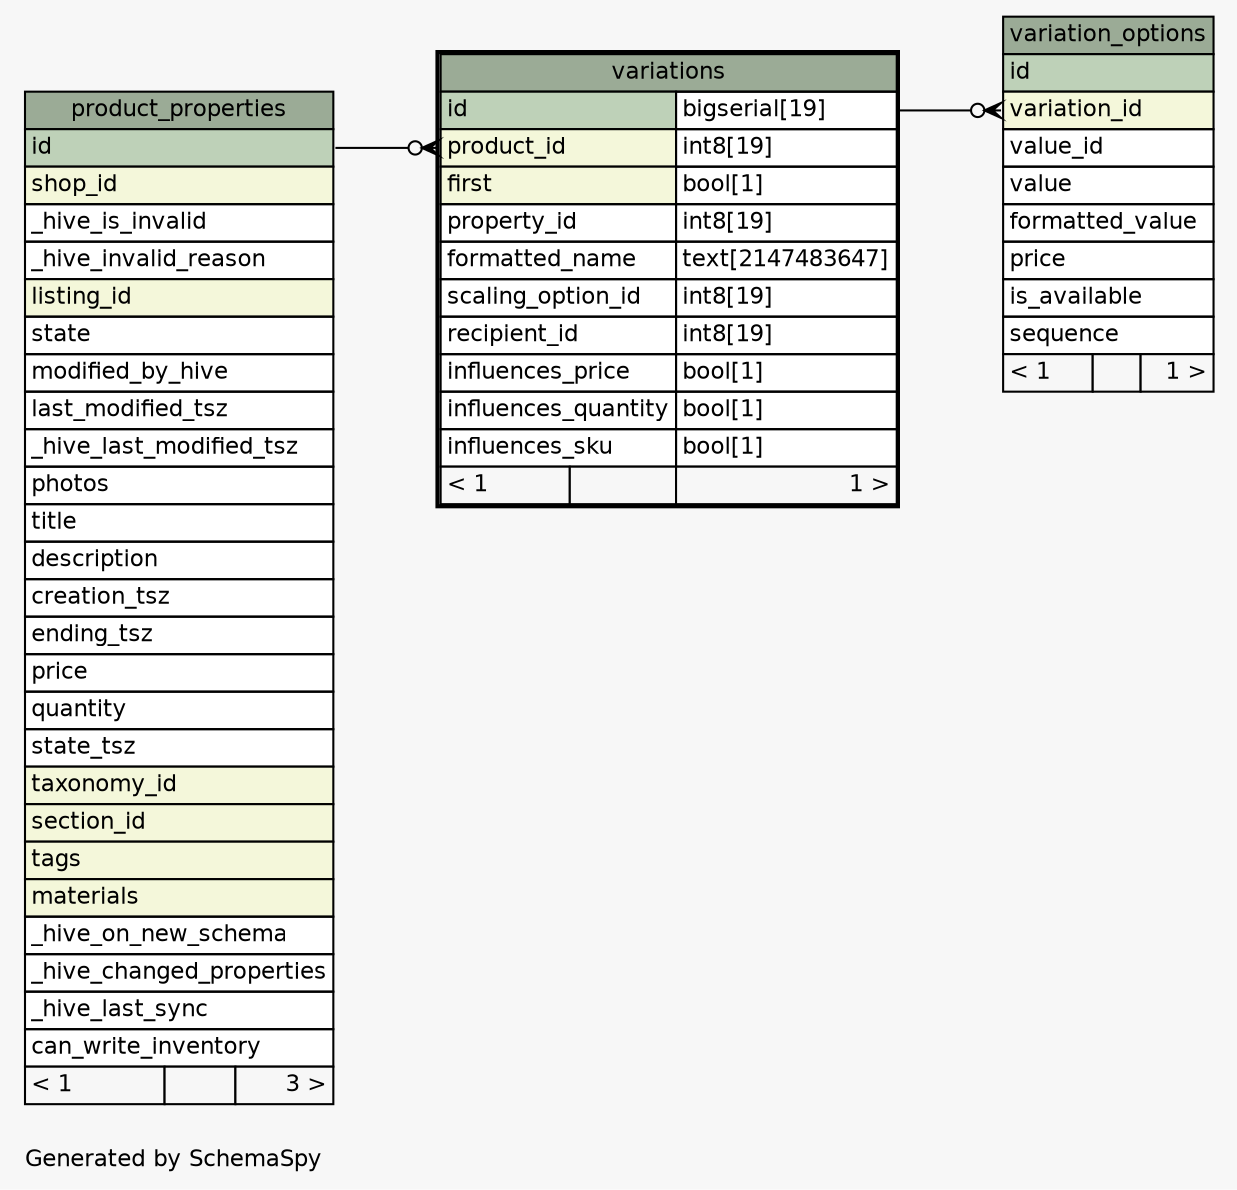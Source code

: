 // dot 2.40.1 on Linux 4.12.12-gentoo
// SchemaSpy rev 590
digraph "oneDegreeRelationshipsDiagram" {
  graph [
    rankdir="RL"
    bgcolor="#f7f7f7"
    label="\nGenerated by SchemaSpy"
    labeljust="l"
    nodesep="0.18"
    ranksep="0.46"
    fontname="Helvetica"
    fontsize="11"
  ];
  node [
    fontname="Helvetica"
    fontsize="11"
    shape="plaintext"
  ];
  edge [
    arrowsize="0.8"
  ];
  "variation_options":"variation_id":w -> "variations":"id.type":e [arrowhead=none dir=back arrowtail=crowodot];
  "variations":"product_id":w -> "product_properties":"id":e [arrowhead=none dir=back arrowtail=crowodot];
  "product_properties" [
    label=<
    <TABLE BORDER="0" CELLBORDER="1" CELLSPACING="0" BGCOLOR="#ffffff">
      <TR><TD COLSPAN="3" BGCOLOR="#9bab96" ALIGN="CENTER">product_properties</TD></TR>
      <TR><TD PORT="id" COLSPAN="3" BGCOLOR="#bed1b8" ALIGN="LEFT">id</TD></TR>
      <TR><TD PORT="shop_id" COLSPAN="3" BGCOLOR="#f4f7da" ALIGN="LEFT">shop_id</TD></TR>
      <TR><TD PORT="_hive_is_invalid" COLSPAN="3" ALIGN="LEFT">_hive_is_invalid</TD></TR>
      <TR><TD PORT="_hive_invalid_reason" COLSPAN="3" ALIGN="LEFT">_hive_invalid_reason</TD></TR>
      <TR><TD PORT="listing_id" COLSPAN="3" BGCOLOR="#f4f7da" ALIGN="LEFT">listing_id</TD></TR>
      <TR><TD PORT="state" COLSPAN="3" ALIGN="LEFT">state</TD></TR>
      <TR><TD PORT="modified_by_hive" COLSPAN="3" ALIGN="LEFT">modified_by_hive</TD></TR>
      <TR><TD PORT="last_modified_tsz" COLSPAN="3" ALIGN="LEFT">last_modified_tsz</TD></TR>
      <TR><TD PORT="_hive_last_modified_tsz" COLSPAN="3" ALIGN="LEFT">_hive_last_modified_tsz</TD></TR>
      <TR><TD PORT="photos" COLSPAN="3" ALIGN="LEFT">photos</TD></TR>
      <TR><TD PORT="title" COLSPAN="3" ALIGN="LEFT">title</TD></TR>
      <TR><TD PORT="description" COLSPAN="3" ALIGN="LEFT">description</TD></TR>
      <TR><TD PORT="creation_tsz" COLSPAN="3" ALIGN="LEFT">creation_tsz</TD></TR>
      <TR><TD PORT="ending_tsz" COLSPAN="3" ALIGN="LEFT">ending_tsz</TD></TR>
      <TR><TD PORT="price" COLSPAN="3" ALIGN="LEFT">price</TD></TR>
      <TR><TD PORT="quantity" COLSPAN="3" ALIGN="LEFT">quantity</TD></TR>
      <TR><TD PORT="state_tsz" COLSPAN="3" ALIGN="LEFT">state_tsz</TD></TR>
      <TR><TD PORT="taxonomy_id" COLSPAN="3" BGCOLOR="#f4f7da" ALIGN="LEFT">taxonomy_id</TD></TR>
      <TR><TD PORT="section_id" COLSPAN="3" BGCOLOR="#f4f7da" ALIGN="LEFT">section_id</TD></TR>
      <TR><TD PORT="tags" COLSPAN="3" BGCOLOR="#f4f7da" ALIGN="LEFT">tags</TD></TR>
      <TR><TD PORT="materials" COLSPAN="3" BGCOLOR="#f4f7da" ALIGN="LEFT">materials</TD></TR>
      <TR><TD PORT="_hive_on_new_schema" COLSPAN="3" ALIGN="LEFT">_hive_on_new_schema</TD></TR>
      <TR><TD PORT="_hive_changed_properties" COLSPAN="3" ALIGN="LEFT">_hive_changed_properties</TD></TR>
      <TR><TD PORT="_hive_last_sync" COLSPAN="3" ALIGN="LEFT">_hive_last_sync</TD></TR>
      <TR><TD PORT="can_write_inventory" COLSPAN="3" ALIGN="LEFT">can_write_inventory</TD></TR>
      <TR><TD ALIGN="LEFT" BGCOLOR="#f7f7f7">&lt; 1</TD><TD ALIGN="RIGHT" BGCOLOR="#f7f7f7">  </TD><TD ALIGN="RIGHT" BGCOLOR="#f7f7f7">3 &gt;</TD></TR>
    </TABLE>>
    URL="product_properties.html"
    tooltip="product_properties"
  ];
  "variation_options" [
    label=<
    <TABLE BORDER="0" CELLBORDER="1" CELLSPACING="0" BGCOLOR="#ffffff">
      <TR><TD COLSPAN="3" BGCOLOR="#9bab96" ALIGN="CENTER">variation_options</TD></TR>
      <TR><TD PORT="id" COLSPAN="3" BGCOLOR="#bed1b8" ALIGN="LEFT">id</TD></TR>
      <TR><TD PORT="variation_id" COLSPAN="3" BGCOLOR="#f4f7da" ALIGN="LEFT">variation_id</TD></TR>
      <TR><TD PORT="value_id" COLSPAN="3" ALIGN="LEFT">value_id</TD></TR>
      <TR><TD PORT="value" COLSPAN="3" ALIGN="LEFT">value</TD></TR>
      <TR><TD PORT="formatted_value" COLSPAN="3" ALIGN="LEFT">formatted_value</TD></TR>
      <TR><TD PORT="price" COLSPAN="3" ALIGN="LEFT">price</TD></TR>
      <TR><TD PORT="is_available" COLSPAN="3" ALIGN="LEFT">is_available</TD></TR>
      <TR><TD PORT="sequence" COLSPAN="3" ALIGN="LEFT">sequence</TD></TR>
      <TR><TD ALIGN="LEFT" BGCOLOR="#f7f7f7">&lt; 1</TD><TD ALIGN="RIGHT" BGCOLOR="#f7f7f7">  </TD><TD ALIGN="RIGHT" BGCOLOR="#f7f7f7">1 &gt;</TD></TR>
    </TABLE>>
    URL="variation_options.html"
    tooltip="variation_options"
  ];
  "variations" [
    label=<
    <TABLE BORDER="2" CELLBORDER="1" CELLSPACING="0" BGCOLOR="#ffffff">
      <TR><TD COLSPAN="3" BGCOLOR="#9bab96" ALIGN="CENTER">variations</TD></TR>
      <TR><TD PORT="id" COLSPAN="2" BGCOLOR="#bed1b8" ALIGN="LEFT">id</TD><TD PORT="id.type" ALIGN="LEFT">bigserial[19]</TD></TR>
      <TR><TD PORT="product_id" COLSPAN="2" BGCOLOR="#f4f7da" ALIGN="LEFT">product_id</TD><TD PORT="product_id.type" ALIGN="LEFT">int8[19]</TD></TR>
      <TR><TD PORT="first" COLSPAN="2" BGCOLOR="#f4f7da" ALIGN="LEFT">first</TD><TD PORT="first.type" ALIGN="LEFT">bool[1]</TD></TR>
      <TR><TD PORT="property_id" COLSPAN="2" ALIGN="LEFT">property_id</TD><TD PORT="property_id.type" ALIGN="LEFT">int8[19]</TD></TR>
      <TR><TD PORT="formatted_name" COLSPAN="2" ALIGN="LEFT">formatted_name</TD><TD PORT="formatted_name.type" ALIGN="LEFT">text[2147483647]</TD></TR>
      <TR><TD PORT="scaling_option_id" COLSPAN="2" ALIGN="LEFT">scaling_option_id</TD><TD PORT="scaling_option_id.type" ALIGN="LEFT">int8[19]</TD></TR>
      <TR><TD PORT="recipient_id" COLSPAN="2" ALIGN="LEFT">recipient_id</TD><TD PORT="recipient_id.type" ALIGN="LEFT">int8[19]</TD></TR>
      <TR><TD PORT="influences_price" COLSPAN="2" ALIGN="LEFT">influences_price</TD><TD PORT="influences_price.type" ALIGN="LEFT">bool[1]</TD></TR>
      <TR><TD PORT="influences_quantity" COLSPAN="2" ALIGN="LEFT">influences_quantity</TD><TD PORT="influences_quantity.type" ALIGN="LEFT">bool[1]</TD></TR>
      <TR><TD PORT="influences_sku" COLSPAN="2" ALIGN="LEFT">influences_sku</TD><TD PORT="influences_sku.type" ALIGN="LEFT">bool[1]</TD></TR>
      <TR><TD ALIGN="LEFT" BGCOLOR="#f7f7f7">&lt; 1</TD><TD ALIGN="RIGHT" BGCOLOR="#f7f7f7">  </TD><TD ALIGN="RIGHT" BGCOLOR="#f7f7f7">1 &gt;</TD></TR>
    </TABLE>>
    URL="variations.html"
    tooltip="variations"
  ];
}
